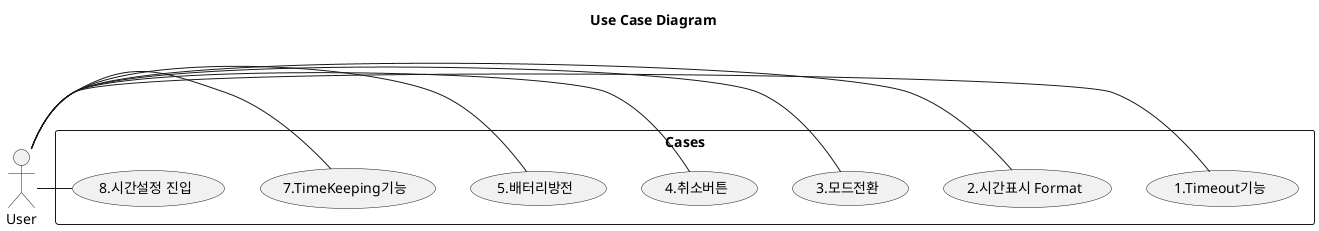 @startuml

title Use Case Diagram 

:User:


rectangle Cases {
    (1.Timeout기능) as u1
    (2.시간표시 Format) as u2
    (3.모드전환) as u3
    (4.취소버튼) as u4
    (5.배터리방전) as u5
    (7.TimeKeeping기능) as u7
    (8.시간설정 진입) as u8
}
User-right-u1
User-right-u2
User-right-u3
User-right-u4
User-right-u5
User-right-u7
User-right-u8

@enduml